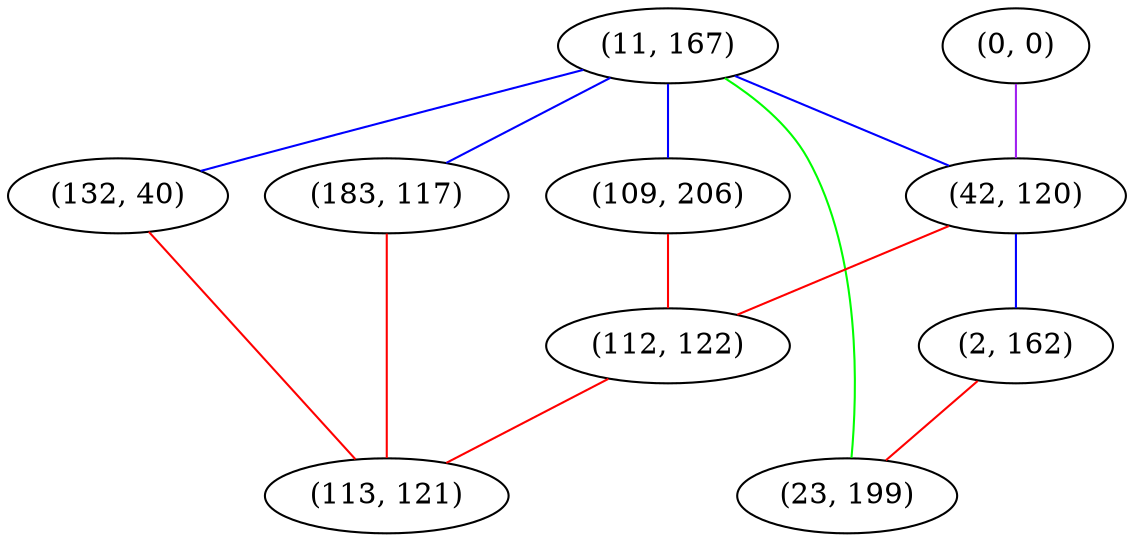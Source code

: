 graph "" {
"(11, 167)";
"(0, 0)";
"(132, 40)";
"(109, 206)";
"(42, 120)";
"(183, 117)";
"(112, 122)";
"(2, 162)";
"(23, 199)";
"(113, 121)";
"(11, 167)" -- "(109, 206)"  [color=blue, key=0, weight=3];
"(11, 167)" -- "(42, 120)"  [color=blue, key=0, weight=3];
"(11, 167)" -- "(183, 117)"  [color=blue, key=0, weight=3];
"(11, 167)" -- "(23, 199)"  [color=green, key=0, weight=2];
"(11, 167)" -- "(132, 40)"  [color=blue, key=0, weight=3];
"(0, 0)" -- "(42, 120)"  [color=purple, key=0, weight=4];
"(132, 40)" -- "(113, 121)"  [color=red, key=0, weight=1];
"(109, 206)" -- "(112, 122)"  [color=red, key=0, weight=1];
"(42, 120)" -- "(112, 122)"  [color=red, key=0, weight=1];
"(42, 120)" -- "(2, 162)"  [color=blue, key=0, weight=3];
"(183, 117)" -- "(113, 121)"  [color=red, key=0, weight=1];
"(112, 122)" -- "(113, 121)"  [color=red, key=0, weight=1];
"(2, 162)" -- "(23, 199)"  [color=red, key=0, weight=1];
}
